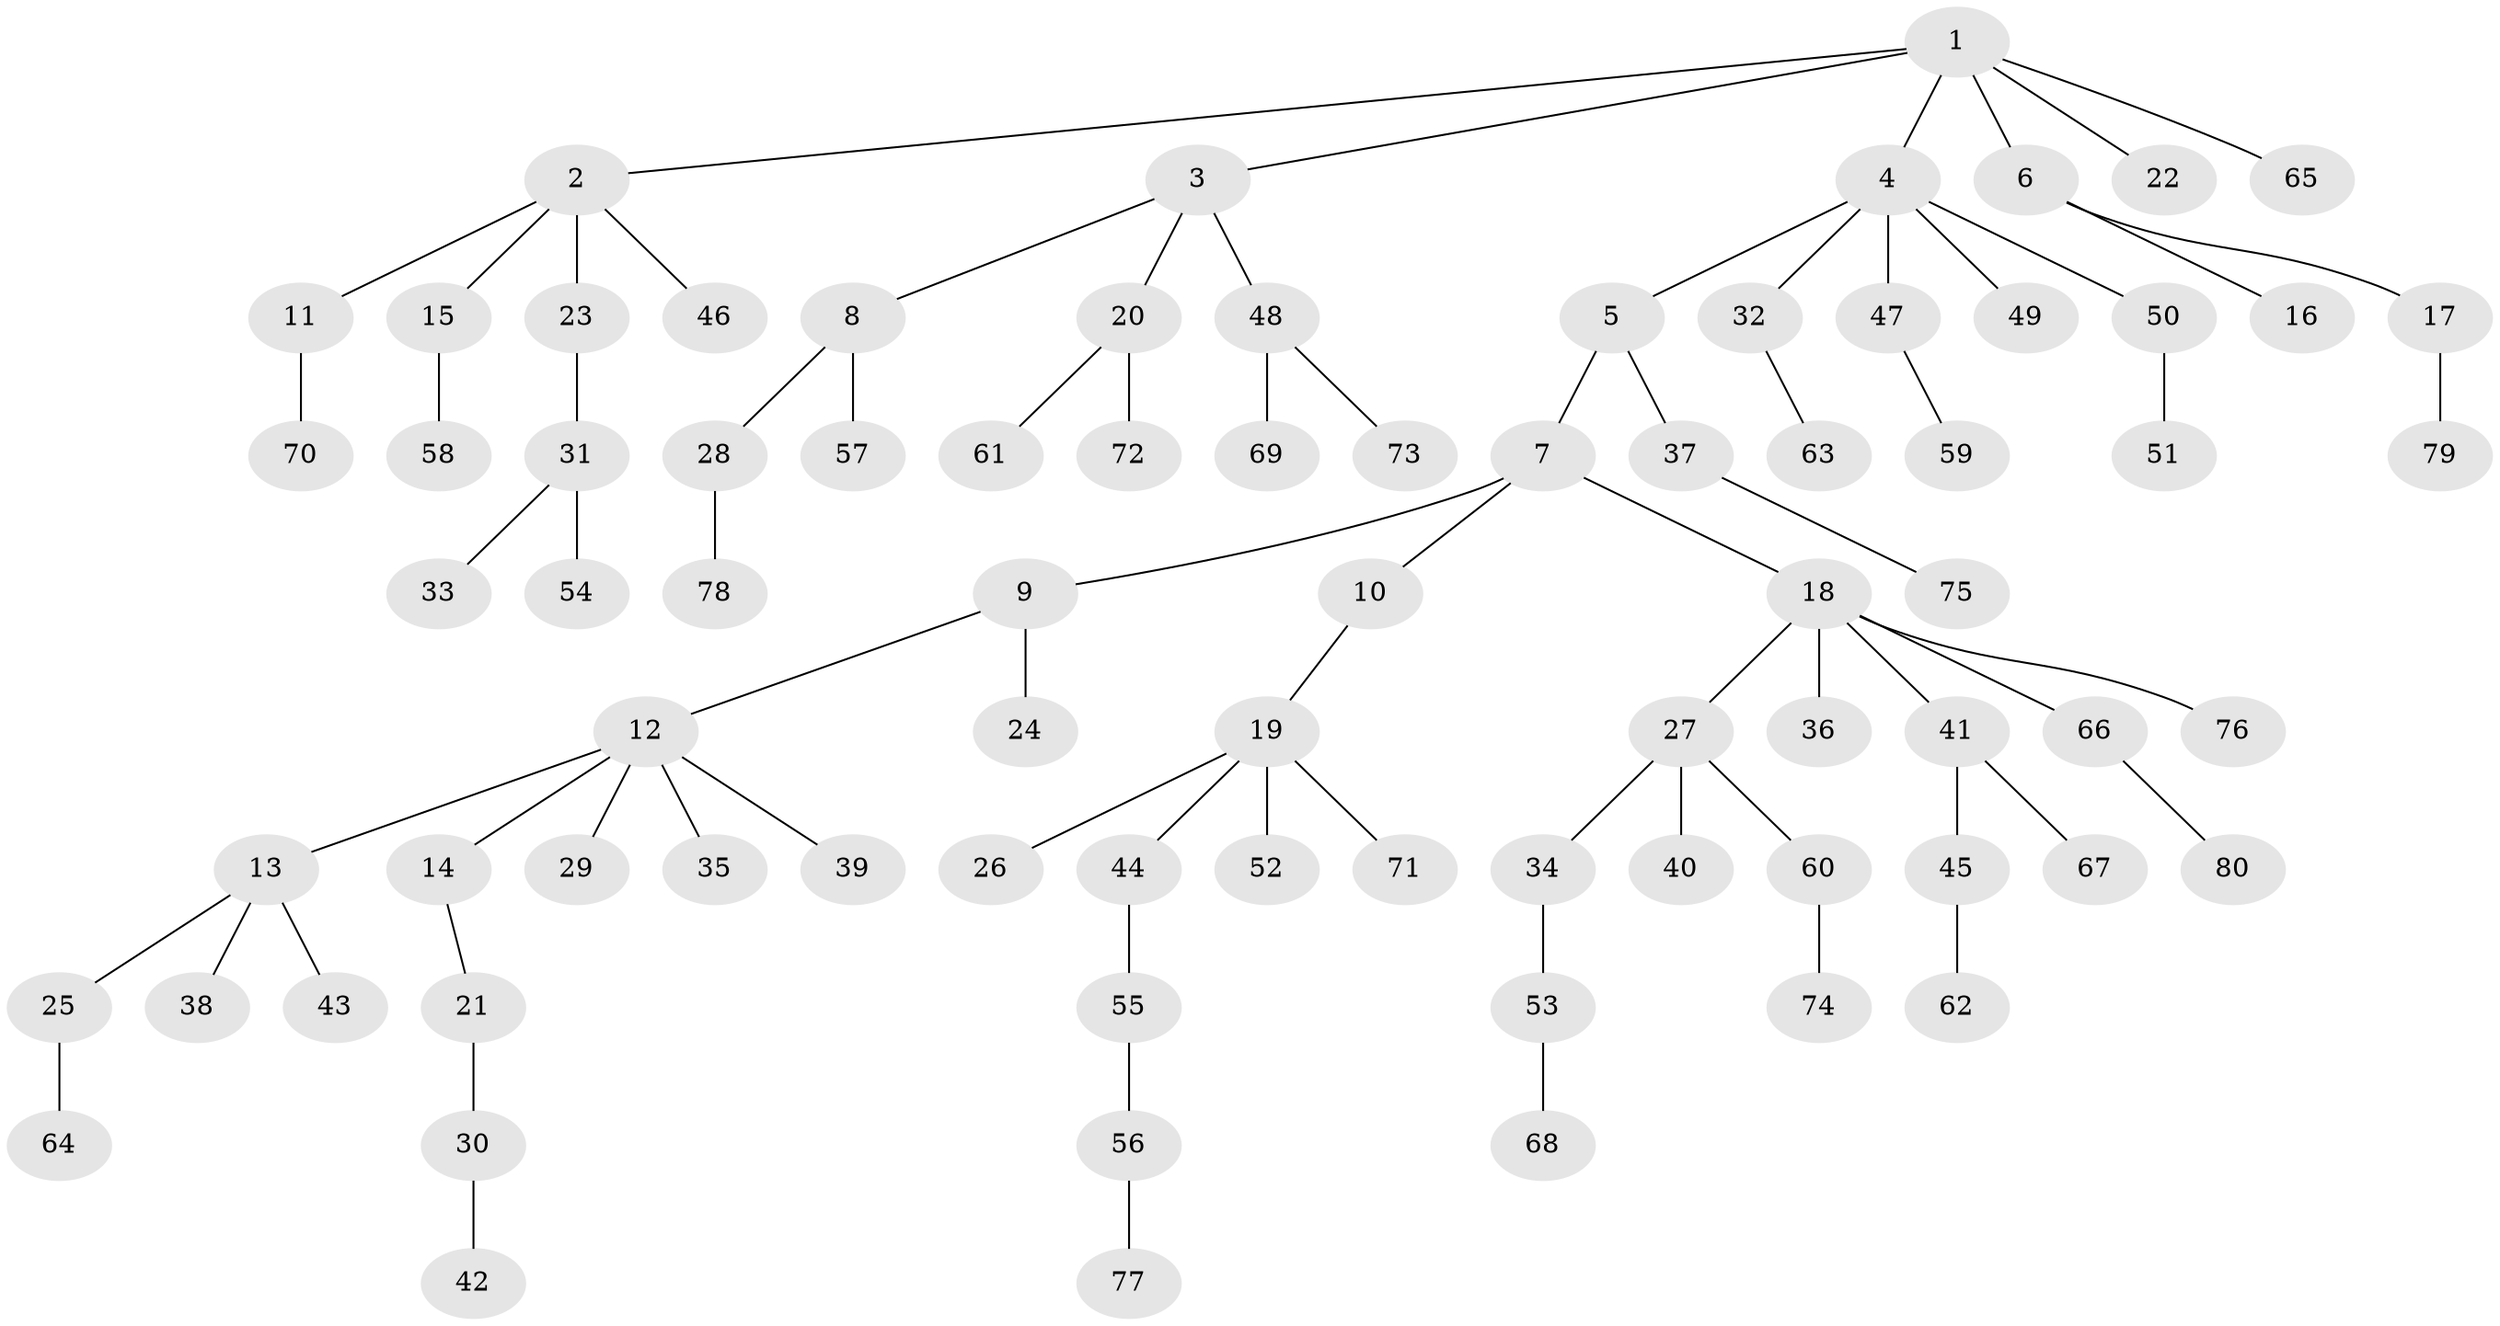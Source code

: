 // Generated by graph-tools (version 1.1) at 2025/50/03/09/25 03:50:26]
// undirected, 80 vertices, 79 edges
graph export_dot {
graph [start="1"]
  node [color=gray90,style=filled];
  1;
  2;
  3;
  4;
  5;
  6;
  7;
  8;
  9;
  10;
  11;
  12;
  13;
  14;
  15;
  16;
  17;
  18;
  19;
  20;
  21;
  22;
  23;
  24;
  25;
  26;
  27;
  28;
  29;
  30;
  31;
  32;
  33;
  34;
  35;
  36;
  37;
  38;
  39;
  40;
  41;
  42;
  43;
  44;
  45;
  46;
  47;
  48;
  49;
  50;
  51;
  52;
  53;
  54;
  55;
  56;
  57;
  58;
  59;
  60;
  61;
  62;
  63;
  64;
  65;
  66;
  67;
  68;
  69;
  70;
  71;
  72;
  73;
  74;
  75;
  76;
  77;
  78;
  79;
  80;
  1 -- 2;
  1 -- 3;
  1 -- 4;
  1 -- 6;
  1 -- 22;
  1 -- 65;
  2 -- 11;
  2 -- 15;
  2 -- 23;
  2 -- 46;
  3 -- 8;
  3 -- 20;
  3 -- 48;
  4 -- 5;
  4 -- 32;
  4 -- 47;
  4 -- 49;
  4 -- 50;
  5 -- 7;
  5 -- 37;
  6 -- 16;
  6 -- 17;
  7 -- 9;
  7 -- 10;
  7 -- 18;
  8 -- 28;
  8 -- 57;
  9 -- 12;
  9 -- 24;
  10 -- 19;
  11 -- 70;
  12 -- 13;
  12 -- 14;
  12 -- 29;
  12 -- 35;
  12 -- 39;
  13 -- 25;
  13 -- 38;
  13 -- 43;
  14 -- 21;
  15 -- 58;
  17 -- 79;
  18 -- 27;
  18 -- 36;
  18 -- 41;
  18 -- 66;
  18 -- 76;
  19 -- 26;
  19 -- 44;
  19 -- 52;
  19 -- 71;
  20 -- 61;
  20 -- 72;
  21 -- 30;
  23 -- 31;
  25 -- 64;
  27 -- 34;
  27 -- 40;
  27 -- 60;
  28 -- 78;
  30 -- 42;
  31 -- 33;
  31 -- 54;
  32 -- 63;
  34 -- 53;
  37 -- 75;
  41 -- 45;
  41 -- 67;
  44 -- 55;
  45 -- 62;
  47 -- 59;
  48 -- 69;
  48 -- 73;
  50 -- 51;
  53 -- 68;
  55 -- 56;
  56 -- 77;
  60 -- 74;
  66 -- 80;
}
